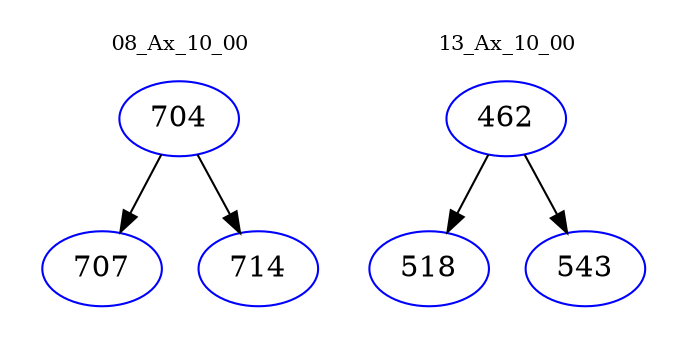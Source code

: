 digraph{
subgraph cluster_0 {
color = white
label = "08_Ax_10_00";
fontsize=10;
T0_704 [label="704", color="blue"]
T0_704 -> T0_707 [color="black"]
T0_707 [label="707", color="blue"]
T0_704 -> T0_714 [color="black"]
T0_714 [label="714", color="blue"]
}
subgraph cluster_1 {
color = white
label = "13_Ax_10_00";
fontsize=10;
T1_462 [label="462", color="blue"]
T1_462 -> T1_518 [color="black"]
T1_518 [label="518", color="blue"]
T1_462 -> T1_543 [color="black"]
T1_543 [label="543", color="blue"]
}
}
